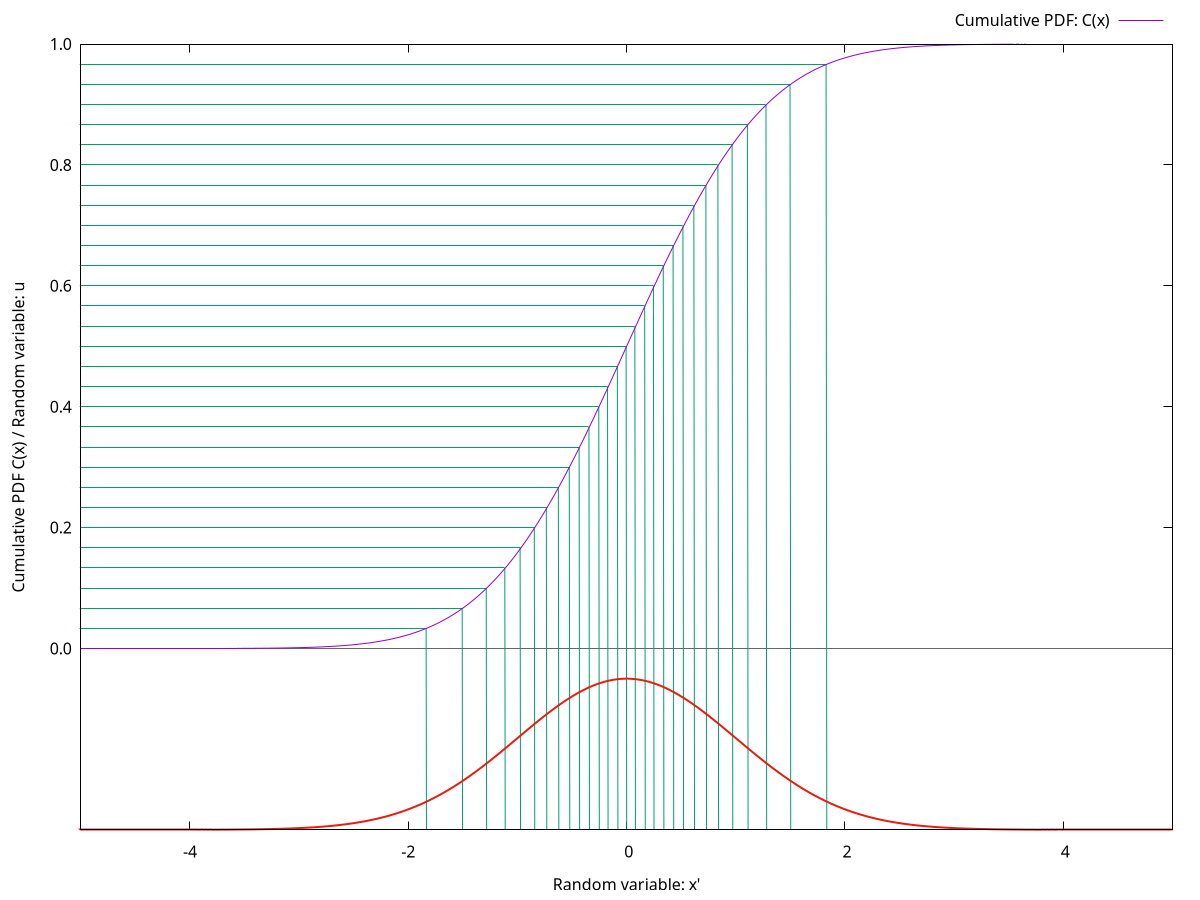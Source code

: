 #!/usr/bin/gnuplot
set terminal pngcairo size 800,600 font 'Ubuntu,14'
set output 'inverse.png'


set xr [-5:5]
set yr [-0.3:1]
set xlabel "Random variable: x'"
set ylabel "Cumulative PDF C(x) / Random variable: u"
set ytics 0,0.2,1 format '%4.1f'
set xzeroaxis ls 1 lc rgb 'gray40'
set key above right Right

set sample 1e3
f(x) = (1+erf(x/sqrt(2)))/2.0
invf(x) = inverf(2*x-1.0)*sqrt(2)
step(x,a) = (x<invf(a))?(a):(-1.0)

plot for [n=0:30] step(x,n/30.0) lc 2 not, \
     f(x) t "Cumulative PDF: C(x)" ls 1 lc 1, \
     0.25*exp(-x**2/2.0)-0.3 lc 7 lw 2 not
